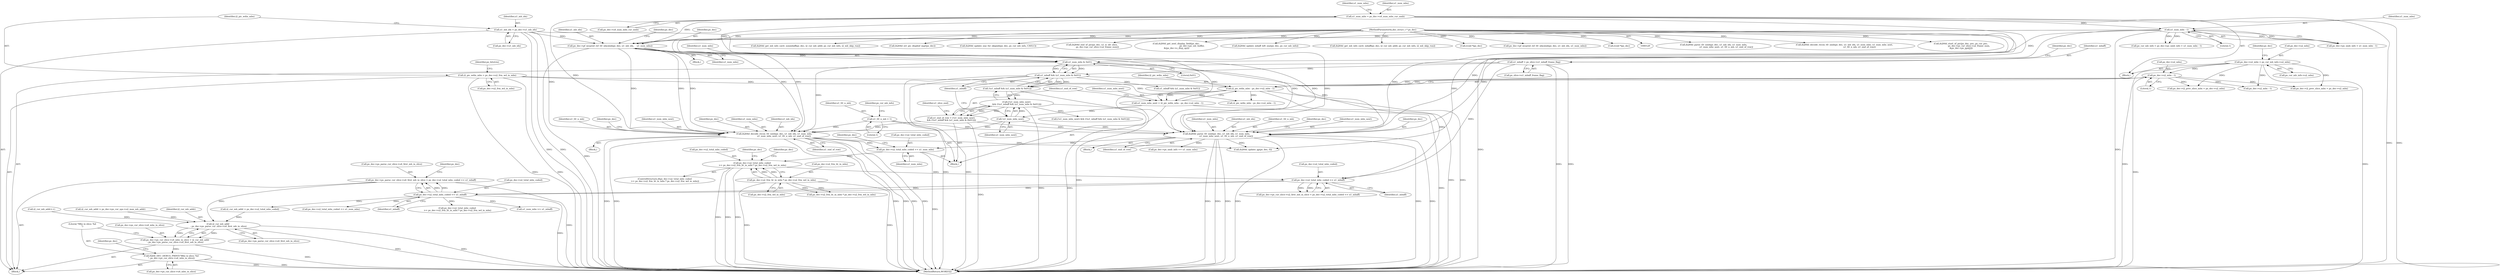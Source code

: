 digraph "0_Android_a78887bcffbc2995cf9ed72e0697acf560875e9e_1@pointer" {
"1000874" [label="(Call,ps_dec->ps_parse_cur_slice->u4_first_mb_in_slice = ps_dec->u2_total_mbs_coded << u1_mbaff)"];
"1000880" [label="(Call,ps_dec->u2_total_mbs_coded << u1_mbaff)"];
"1000840" [label="(Call,ps_dec->u2_total_mbs_coded << u1_mbaff)"];
"1000701" [label="(Call,ps_dec->u2_total_mbs_coded\n >= ps_dec->u2_frm_ht_in_mbs * ps_dec->u2_frm_wd_in_mbs)"];
"1000685" [label="(Call,ps_dec->u2_total_mbs_coded += u1_num_mbs)"];
"1000678" [label="(Call,ih264d_decode_recon_tfr_nmb(ps_dec, u1_mb_idx, u1_num_mbs,\n                            u1_num_mbs_next, u1_tfr_n_mb, u1_end_of_row))"];
"1000617" [label="(Call,ps_dec->pf_mvpred_ref_tfr_nby2mb(ps_dec, u1_mb_idx,    u1_num_mbs))"];
"1000130" [label="(MethodParameterIn,dec_struct_t * ps_dec)"];
"1000141" [label="(Call,u1_mb_idx = ps_dec->u1_mb_idx)"];
"1000520" [label="(Call,u1_num_mbs = ps_dec->u4_num_mbs_cur_nmb)"];
"1000534" [label="(Call,u1_num_mbs - 1)"];
"1000645" [label="(Call,u1_num_mbs & 0x01)"];
"1000640" [label="(Call,!u1_num_mbs_next)"];
"1000628" [label="(Call,u1_num_mbs_next = i2_pic_wdin_mbs - ps_dec->u2_mbx - 1)"];
"1000630" [label="(Call,i2_pic_wdin_mbs - ps_dec->u2_mbx - 1)"];
"1000150" [label="(Call,i2_pic_wdin_mbs = ps_dec->u2_frm_wd_in_mbs)"];
"1000632" [label="(Call,ps_dec->u2_mbx - 1)"];
"1000571" [label="(Call,ps_dec->u2_mbx = ps_cur_mb_info->u2_mbx)"];
"1000651" [label="(Call,u1_tfr_n_mb = 1)"];
"1000637" [label="(Call,u1_end_of_row = (!u1_num_mbs_next)\n && (!(u1_mbaff && (u1_num_mbs & 0x01))))"];
"1000639" [label="(Call,(!u1_num_mbs_next)\n && (!(u1_mbaff && (u1_num_mbs & 0x01))))"];
"1000642" [label="(Call,!(u1_mbaff && (u1_num_mbs & 0x01)))"];
"1000643" [label="(Call,u1_mbaff && (u1_num_mbs & 0x01))"];
"1000189" [label="(Call,u1_mbaff = ps_slice->u1_mbaff_frame_flag)"];
"1000664" [label="(Call,ih264d_parse_tfr_nmb(ps_dec, u1_mb_idx, u1_num_mbs,\n                            u1_num_mbs_next, u1_tfr_n_mb, u1_end_of_row))"];
"1000705" [label="(Call,ps_dec->u2_frm_ht_in_mbs * ps_dec->u2_frm_wd_in_mbs)"];
"1001293" [label="(Call,i2_cur_mb_addr\n - ps_dec->ps_parse_cur_slice->u4_first_mb_in_slice)"];
"1001287" [label="(Call,ps_dec->ps_cur_slice->u4_mbs_in_slice = i2_cur_mb_addr\n - ps_dec->ps_parse_cur_slice->u4_first_mb_in_slice)"];
"1001300" [label="(Call,H264_DEC_DEBUG_PRINT(\"Mbs in slice: %d\n\", ps_dec->ps_cur_slice->u4_mbs_in_slice))"];
"1000189" [label="(Call,u1_mbaff = ps_slice->u1_mbaff_frame_flag)"];
"1000519" [label="(Block,)"];
"1000667" [label="(Identifier,u1_num_mbs)"];
"1001341" [label="(Call,ps_dec->u2_frm_ht_in_mbs * ps_dec->u2_frm_wd_in_mbs)"];
"1000715" [label="(Identifier,ps_dec)"];
"1000681" [label="(Identifier,u1_num_mbs)"];
"1000834" [label="(Call,ps_dec->ps_cur_slice->u2_first_mb_in_slice = ps_dec->u2_total_mbs_coded << u1_mbaff)"];
"1000526" [label="(Identifier,u1_num_mbs)"];
"1000884" [label="(Identifier,u1_mbaff)"];
"1000680" [label="(Identifier,u1_mb_idx)"];
"1000686" [label="(Call,ps_dec->u2_total_mbs_coded)"];
"1000628" [label="(Call,u1_num_mbs_next = i2_pic_wdin_mbs - ps_dec->u2_mbx - 1)"];
"1000528" [label="(Call,ps_cur_mb_info = ps_dec->ps_nmb_info + u1_num_mbs - 1)"];
"1000191" [label="(Call,ps_slice->u1_mbaff_frame_flag)"];
"1000684" [label="(Identifier,u1_end_of_row)"];
"1001034" [label="(Call,u1_num_mbs >> u1_mbaff)"];
"1001293" [label="(Call,i2_cur_mb_addr\n - ps_dec->ps_parse_cur_slice->u4_first_mb_in_slice)"];
"1000702" [label="(Call,ps_dec->u2_total_mbs_coded)"];
"1000632" [label="(Call,ps_dec->u2_mbx - 1)"];
"1001243" [label="(Call,ih264d_parse_tfr_nmb(ps_dec, u1_mb_idx, u1_num_mbs,\n                                     u1_num_mbs_next, u1_tfr_n_mb, u1_end_of_row))"];
"1000683" [label="(Identifier,u1_tfr_n_mb)"];
"1000705" [label="(Call,ps_dec->u2_frm_ht_in_mbs * ps_dec->u2_frm_wd_in_mbs)"];
"1000530" [label="(Call,ps_dec->ps_nmb_info + u1_num_mbs - 1)"];
"1000666" [label="(Identifier,u1_mb_idx)"];
"1000645" [label="(Call,u1_num_mbs & 0x01)"];
"1000620" [label="(Identifier,u1_num_mbs)"];
"1001257" [label="(Call,ih264d_decode_recon_tfr_nmb(ps_dec, u1_mb_idx, u1_num_mbs, u1_num_mbs_next,\n                                            u1_tfr_n_mb, u1_end_of_row))"];
"1001175" [label="(Call,ps_dec->u2_mbx - 1)"];
"1001302" [label="(Call,ps_dec->ps_cur_slice->u4_mbs_in_slice)"];
"1000136" [label="(Block,)"];
"1000630" [label="(Call,i2_pic_wdin_mbs - ps_dec->u2_mbx - 1)"];
"1001067" [label="(Call,ih264d_get_mb_info_cavlc_nonmbaff(ps_dec, i2_cur_mb_addr, ps_cur_mb_info, i2_mb_skip_run))"];
"1000205" [label="(Call,ih264d_err_pic_dispbuf_mgr(ps_dec))"];
"1001163" [label="(Call,i2_cur_mb_addr++)"];
"1000640" [label="(Call,!u1_num_mbs_next)"];
"1000603" [label="(Block,)"];
"1001264" [label="(Call,ps_dec->u2_total_mbs_coded += u1_num_mbs)"];
"1000874" [label="(Call,ps_dec->ps_parse_cur_slice->u4_first_mb_in_slice = ps_dec->u2_total_mbs_coded << u1_mbaff)"];
"1001173" [label="(Call,i2_pic_wdin_mbs - ps_dec->u2_mbx - 1)"];
"1000677" [label="(Block,)"];
"1000639" [label="(Call,(!u1_num_mbs_next)\n && (!(u1_mbaff && (u1_num_mbs & 0x01))))"];
"1000346" [label="(Call,ih264d_start_of_pic(ps_dec, poc, ps_cur_poc,\n                        ps_dec->ps_cur_slice->u2_frame_num,\n &ps_dec->ps_pps[j]))"];
"1000637" [label="(Call,u1_end_of_row = (!u1_num_mbs_next)\n && (!(u1_mbaff && (u1_num_mbs & 0x01))))"];
"1000623" [label="(Identifier,ps_dec)"];
"1000536" [label="(Literal,1)"];
"1000150" [label="(Call,i2_pic_wdin_mbs = ps_dec->u2_frm_wd_in_mbs)"];
"1000575" [label="(Call,ps_cur_mb_info->u2_mbx)"];
"1000687" [label="(Identifier,ps_dec)"];
"1000200" [label="(Identifier,ps_dec)"];
"1000159" [label="(Identifier,ps_bitstrm)"];
"1000636" [label="(Literal,1)"];
"1001294" [label="(Identifier,i2_cur_mb_addr)"];
"1000618" [label="(Identifier,ps_dec)"];
"1000633" [label="(Call,ps_dec->u2_mbx)"];
"1000617" [label="(Call,ps_dec->pf_mvpred_ref_tfr_nby2mb(ps_dec, u1_mb_idx,    u1_num_mbs))"];
"1001132" [label="(Call,ih264d_update_nnz_for_skipmb(ps_dec, ps_cur_mb_info, CAVLC))"];
"1000535" [label="(Identifier,u1_num_mbs)"];
"1000642" [label="(Call,!(u1_mbaff && (u1_num_mbs & 0x01)))"];
"1000671" [label="(Call,ps_dec->ps_nmb_info += u1_num_mbs)"];
"1000682" [label="(Identifier,u1_num_mbs_next)"];
"1000669" [label="(Identifier,u1_tfr_n_mb)"];
"1000234" [label="(Call,ih264d_end_of_pic(ps_dec, u1_is_idr_slice,\n                ps_dec->ps_cur_slice->u2_frame_num))"];
"1000881" [label="(Call,ps_dec->u2_total_mbs_coded)"];
"1000143" [label="(Call,ps_dec->u1_mb_idx)"];
"1000521" [label="(Identifier,u1_num_mbs)"];
"1000664" [label="(Call,ih264d_parse_tfr_nmb(ps_dec, u1_mb_idx, u1_num_mbs,\n                            u1_num_mbs_next, u1_tfr_n_mb, u1_end_of_row))"];
"1001005" [label="(Call,i2_cur_mb_addr > ps_dec->ps_cur_sps->u2_max_mb_addr)"];
"1000130" [label="(MethodParameterIn,dec_struct_t * ps_dec)"];
"1000571" [label="(Call,ps_dec->u2_mbx = ps_cur_mb_info->u2_mbx)"];
"1000385" [label="(Call,ih264d_get_next_display_field(ps_dec,\n                                              ps_dec->ps_out_buffer,\n &(ps_dec->s_disp_op)))"];
"1000644" [label="(Identifier,u1_mbaff)"];
"1000142" [label="(Identifier,u1_mb_idx)"];
"1000580" [label="(Identifier,ps_dec)"];
"1000888" [label="(Identifier,ps_dec)"];
"1000685" [label="(Call,ps_dec->u2_total_mbs_coded += u1_num_mbs)"];
"1000663" [label="(Block,)"];
"1001301" [label="(Literal,\"Mbs in slice: %d\n\")"];
"1001322" [label="(Call,ps_dec->i2_prev_slice_mbx = ps_dec->u2_mbx)"];
"1000151" [label="(Identifier,i2_pic_wdin_mbs)"];
"1000722" [label="(Identifier,ps_dec)"];
"1000616" [label="(Block,)"];
"1000692" [label="(Identifier,ps_dec)"];
"1000631" [label="(Identifier,i2_pic_wdin_mbs)"];
"1000141" [label="(Call,u1_mb_idx = ps_dec->u1_mb_idx)"];
"1000840" [label="(Call,ps_dec->u2_total_mbs_coded << u1_mbaff)"];
"1000520" [label="(Call,u1_num_mbs = ps_dec->u4_num_mbs_cur_nmb)"];
"1000629" [label="(Identifier,u1_num_mbs_next)"];
"1001300" [label="(Call,H264_DEC_DEBUG_PRINT(\"Mbs in slice: %d\n\", ps_dec->ps_cur_slice->u4_mbs_in_slice))"];
"1000190" [label="(Identifier,u1_mbaff)"];
"1000701" [label="(Call,ps_dec->u2_total_mbs_coded\n >= ps_dec->u2_frm_ht_in_mbs * ps_dec->u2_frm_wd_in_mbs)"];
"1000724" [label="(Call,ps_dec->i2_prev_slice_mbx = ps_dec->u2_mbx)"];
"1000991" [label="(Call,i2_cur_mb_addr = ps_dec->u2_total_mbs_coded)"];
"1000656" [label="(Identifier,ps_cur_mb_info)"];
"1001186" [label="(Call,u1_mbaff && (u1_num_mbs & 0x01))"];
"1000670" [label="(Identifier,u1_end_of_row)"];
"1001160" [label="(Call,ih264d_update_mbaff_left_nnz(ps_dec, ps_cur_mb_info))"];
"1001061" [label="(Call,ih264d_get_mb_info_cavlc_mbaff(ps_dec, i2_cur_mb_addr, ps_cur_mb_info, i2_mb_skip_run))"];
"1000673" [label="(Identifier,ps_dec)"];
"1000689" [label="(Identifier,u1_num_mbs)"];
"1000646" [label="(Identifier,u1_num_mbs)"];
"1000706" [label="(Call,ps_dec->u2_frm_ht_in_mbs)"];
"1000709" [label="(Call,ps_dec->u2_frm_wd_in_mbs)"];
"1001310" [label="(Identifier,ps_dec)"];
"1000643" [label="(Call,u1_mbaff && (u1_num_mbs & 0x01))"];
"1000700" [label="(ControlStructure,if(ps_dec->u2_total_mbs_coded\n >= ps_dec->u2_frm_ht_in_mbs * ps_dec->u2_frm_wd_in_mbs))"];
"1000963" [label="(Call,ih264d_update_qp(ps_dec, 0))"];
"1000619" [label="(Identifier,u1_mb_idx)"];
"1000844" [label="(Identifier,u1_mbaff)"];
"1001356" [label="(MethodReturn,WORD32)"];
"1000641" [label="(Identifier,u1_num_mbs_next)"];
"1000638" [label="(Identifier,u1_end_of_row)"];
"1001288" [label="(Call,ps_dec->ps_cur_slice->u4_mbs_in_slice)"];
"1000652" [label="(Identifier,u1_tfr_n_mb)"];
"1000649" [label="(Identifier,u1_slice_end)"];
"1000647" [label="(Literal,0x01)"];
"1000440" [label="(Call,(void *)ps_dec)"];
"1000534" [label="(Call,u1_num_mbs - 1)"];
"1000651" [label="(Call,u1_tfr_n_mb = 1)"];
"1000668" [label="(Identifier,u1_num_mbs_next)"];
"1000880" [label="(Call,ps_dec->u2_total_mbs_coded << u1_mbaff)"];
"1000522" [label="(Call,ps_dec->u4_num_mbs_cur_nmb)"];
"1000152" [label="(Call,ps_dec->u2_frm_wd_in_mbs)"];
"1000679" [label="(Identifier,ps_dec)"];
"1001219" [label="(Call,ps_dec->pf_mvpred_ref_tfr_nby2mb(ps_dec, u1_mb_idx, u1_num_mbs))"];
"1000665" [label="(Identifier,ps_dec)"];
"1001337" [label="(Call,ps_dec->u2_total_mbs_coded\n >= ps_dec->u2_frm_ht_in_mbs * ps_dec->u2_frm_wd_in_mbs)"];
"1000875" [label="(Call,ps_dec->ps_parse_cur_slice->u4_first_mb_in_slice)"];
"1000678" [label="(Call,ih264d_decode_recon_tfr_nmb(ps_dec, u1_mb_idx, u1_num_mbs,\n                            u1_num_mbs_next, u1_tfr_n_mb, u1_end_of_row))"];
"1001295" [label="(Call,ps_dec->ps_parse_cur_slice->u4_first_mb_in_slice)"];
"1000841" [label="(Call,ps_dec->u2_total_mbs_coded)"];
"1000484" [label="(Call,(void *)ps_dec)"];
"1000572" [label="(Call,ps_dec->u2_mbx)"];
"1000653" [label="(Literal,1)"];
"1001182" [label="(Call,(!u1_num_mbs_next) && (!(u1_mbaff && (u1_num_mbs & 0x01))))"];
"1001287" [label="(Call,ps_dec->ps_cur_slice->u4_mbs_in_slice = i2_cur_mb_addr\n - ps_dec->ps_parse_cur_slice->u4_first_mb_in_slice)"];
"1000874" -> "1000136"  [label="AST: "];
"1000874" -> "1000880"  [label="CFG: "];
"1000875" -> "1000874"  [label="AST: "];
"1000880" -> "1000874"  [label="AST: "];
"1000888" -> "1000874"  [label="CFG: "];
"1000874" -> "1001356"  [label="DDG: "];
"1000880" -> "1000874"  [label="DDG: "];
"1000880" -> "1000874"  [label="DDG: "];
"1000874" -> "1001293"  [label="DDG: "];
"1000880" -> "1000884"  [label="CFG: "];
"1000881" -> "1000880"  [label="AST: "];
"1000884" -> "1000880"  [label="AST: "];
"1000880" -> "1001356"  [label="DDG: "];
"1000840" -> "1000880"  [label="DDG: "];
"1000840" -> "1000880"  [label="DDG: "];
"1000880" -> "1000991"  [label="DDG: "];
"1000880" -> "1001034"  [label="DDG: "];
"1000880" -> "1001264"  [label="DDG: "];
"1000880" -> "1001337"  [label="DDG: "];
"1000840" -> "1000834"  [label="AST: "];
"1000840" -> "1000844"  [label="CFG: "];
"1000841" -> "1000840"  [label="AST: "];
"1000844" -> "1000840"  [label="AST: "];
"1000834" -> "1000840"  [label="CFG: "];
"1000840" -> "1000834"  [label="DDG: "];
"1000840" -> "1000834"  [label="DDG: "];
"1000701" -> "1000840"  [label="DDG: "];
"1000189" -> "1000840"  [label="DDG: "];
"1000643" -> "1000840"  [label="DDG: "];
"1000701" -> "1000700"  [label="AST: "];
"1000701" -> "1000705"  [label="CFG: "];
"1000702" -> "1000701"  [label="AST: "];
"1000705" -> "1000701"  [label="AST: "];
"1000715" -> "1000701"  [label="CFG: "];
"1000722" -> "1000701"  [label="CFG: "];
"1000701" -> "1001356"  [label="DDG: "];
"1000701" -> "1001356"  [label="DDG: "];
"1000701" -> "1001356"  [label="DDG: "];
"1000685" -> "1000701"  [label="DDG: "];
"1000705" -> "1000701"  [label="DDG: "];
"1000705" -> "1000701"  [label="DDG: "];
"1000685" -> "1000603"  [label="AST: "];
"1000685" -> "1000689"  [label="CFG: "];
"1000686" -> "1000685"  [label="AST: "];
"1000689" -> "1000685"  [label="AST: "];
"1000692" -> "1000685"  [label="CFG: "];
"1000685" -> "1001356"  [label="DDG: "];
"1000678" -> "1000685"  [label="DDG: "];
"1000664" -> "1000685"  [label="DDG: "];
"1000678" -> "1000677"  [label="AST: "];
"1000678" -> "1000684"  [label="CFG: "];
"1000679" -> "1000678"  [label="AST: "];
"1000680" -> "1000678"  [label="AST: "];
"1000681" -> "1000678"  [label="AST: "];
"1000682" -> "1000678"  [label="AST: "];
"1000683" -> "1000678"  [label="AST: "];
"1000684" -> "1000678"  [label="AST: "];
"1000687" -> "1000678"  [label="CFG: "];
"1000678" -> "1001356"  [label="DDG: "];
"1000678" -> "1001356"  [label="DDG: "];
"1000678" -> "1001356"  [label="DDG: "];
"1000678" -> "1001356"  [label="DDG: "];
"1000678" -> "1001356"  [label="DDG: "];
"1000678" -> "1001356"  [label="DDG: "];
"1000617" -> "1000678"  [label="DDG: "];
"1000617" -> "1000678"  [label="DDG: "];
"1000617" -> "1000678"  [label="DDG: "];
"1000130" -> "1000678"  [label="DDG: "];
"1000141" -> "1000678"  [label="DDG: "];
"1000645" -> "1000678"  [label="DDG: "];
"1000520" -> "1000678"  [label="DDG: "];
"1000534" -> "1000678"  [label="DDG: "];
"1000640" -> "1000678"  [label="DDG: "];
"1000651" -> "1000678"  [label="DDG: "];
"1000637" -> "1000678"  [label="DDG: "];
"1000678" -> "1000963"  [label="DDG: "];
"1000617" -> "1000616"  [label="AST: "];
"1000617" -> "1000620"  [label="CFG: "];
"1000618" -> "1000617"  [label="AST: "];
"1000619" -> "1000617"  [label="AST: "];
"1000620" -> "1000617"  [label="AST: "];
"1000623" -> "1000617"  [label="CFG: "];
"1000617" -> "1001356"  [label="DDG: "];
"1000130" -> "1000617"  [label="DDG: "];
"1000141" -> "1000617"  [label="DDG: "];
"1000520" -> "1000617"  [label="DDG: "];
"1000534" -> "1000617"  [label="DDG: "];
"1000617" -> "1000645"  [label="DDG: "];
"1000617" -> "1000664"  [label="DDG: "];
"1000617" -> "1000664"  [label="DDG: "];
"1000617" -> "1000664"  [label="DDG: "];
"1000130" -> "1000129"  [label="AST: "];
"1000130" -> "1001356"  [label="DDG: "];
"1000130" -> "1000205"  [label="DDG: "];
"1000130" -> "1000234"  [label="DDG: "];
"1000130" -> "1000346"  [label="DDG: "];
"1000130" -> "1000385"  [label="DDG: "];
"1000130" -> "1000440"  [label="DDG: "];
"1000130" -> "1000484"  [label="DDG: "];
"1000130" -> "1000664"  [label="DDG: "];
"1000130" -> "1000963"  [label="DDG: "];
"1000130" -> "1001061"  [label="DDG: "];
"1000130" -> "1001067"  [label="DDG: "];
"1000130" -> "1001132"  [label="DDG: "];
"1000130" -> "1001160"  [label="DDG: "];
"1000130" -> "1001219"  [label="DDG: "];
"1000130" -> "1001243"  [label="DDG: "];
"1000130" -> "1001257"  [label="DDG: "];
"1000141" -> "1000136"  [label="AST: "];
"1000141" -> "1000143"  [label="CFG: "];
"1000142" -> "1000141"  [label="AST: "];
"1000143" -> "1000141"  [label="AST: "];
"1000151" -> "1000141"  [label="CFG: "];
"1000141" -> "1001356"  [label="DDG: "];
"1000141" -> "1001356"  [label="DDG: "];
"1000141" -> "1000664"  [label="DDG: "];
"1000520" -> "1000519"  [label="AST: "];
"1000520" -> "1000522"  [label="CFG: "];
"1000521" -> "1000520"  [label="AST: "];
"1000522" -> "1000520"  [label="AST: "];
"1000526" -> "1000520"  [label="CFG: "];
"1000520" -> "1001356"  [label="DDG: "];
"1000520" -> "1001356"  [label="DDG: "];
"1000520" -> "1000534"  [label="DDG: "];
"1000520" -> "1000645"  [label="DDG: "];
"1000520" -> "1000664"  [label="DDG: "];
"1000534" -> "1000530"  [label="AST: "];
"1000534" -> "1000536"  [label="CFG: "];
"1000535" -> "1000534"  [label="AST: "];
"1000536" -> "1000534"  [label="AST: "];
"1000530" -> "1000534"  [label="CFG: "];
"1000534" -> "1001356"  [label="DDG: "];
"1000534" -> "1000528"  [label="DDG: "];
"1000534" -> "1000528"  [label="DDG: "];
"1000534" -> "1000530"  [label="DDG: "];
"1000534" -> "1000530"  [label="DDG: "];
"1000534" -> "1000645"  [label="DDG: "];
"1000534" -> "1000664"  [label="DDG: "];
"1000645" -> "1000643"  [label="AST: "];
"1000645" -> "1000647"  [label="CFG: "];
"1000646" -> "1000645"  [label="AST: "];
"1000647" -> "1000645"  [label="AST: "];
"1000643" -> "1000645"  [label="CFG: "];
"1000645" -> "1000643"  [label="DDG: "];
"1000645" -> "1000643"  [label="DDG: "];
"1000645" -> "1000664"  [label="DDG: "];
"1000640" -> "1000639"  [label="AST: "];
"1000640" -> "1000641"  [label="CFG: "];
"1000641" -> "1000640"  [label="AST: "];
"1000644" -> "1000640"  [label="CFG: "];
"1000639" -> "1000640"  [label="CFG: "];
"1000640" -> "1000639"  [label="DDG: "];
"1000628" -> "1000640"  [label="DDG: "];
"1000640" -> "1000664"  [label="DDG: "];
"1000628" -> "1000603"  [label="AST: "];
"1000628" -> "1000630"  [label="CFG: "];
"1000629" -> "1000628"  [label="AST: "];
"1000630" -> "1000628"  [label="AST: "];
"1000638" -> "1000628"  [label="CFG: "];
"1000628" -> "1001356"  [label="DDG: "];
"1000630" -> "1000628"  [label="DDG: "];
"1000630" -> "1000628"  [label="DDG: "];
"1000630" -> "1000632"  [label="CFG: "];
"1000631" -> "1000630"  [label="AST: "];
"1000632" -> "1000630"  [label="AST: "];
"1000630" -> "1001356"  [label="DDG: "];
"1000630" -> "1001356"  [label="DDG: "];
"1000150" -> "1000630"  [label="DDG: "];
"1000632" -> "1000630"  [label="DDG: "];
"1000632" -> "1000630"  [label="DDG: "];
"1000630" -> "1001173"  [label="DDG: "];
"1000150" -> "1000136"  [label="AST: "];
"1000150" -> "1000152"  [label="CFG: "];
"1000151" -> "1000150"  [label="AST: "];
"1000152" -> "1000150"  [label="AST: "];
"1000159" -> "1000150"  [label="CFG: "];
"1000150" -> "1001356"  [label="DDG: "];
"1000150" -> "1001356"  [label="DDG: "];
"1000150" -> "1001173"  [label="DDG: "];
"1000632" -> "1000636"  [label="CFG: "];
"1000633" -> "1000632"  [label="AST: "];
"1000636" -> "1000632"  [label="AST: "];
"1000632" -> "1001356"  [label="DDG: "];
"1000571" -> "1000632"  [label="DDG: "];
"1000632" -> "1000724"  [label="DDG: "];
"1000632" -> "1001175"  [label="DDG: "];
"1000632" -> "1001322"  [label="DDG: "];
"1000571" -> "1000519"  [label="AST: "];
"1000571" -> "1000575"  [label="CFG: "];
"1000572" -> "1000571"  [label="AST: "];
"1000575" -> "1000571"  [label="AST: "];
"1000580" -> "1000571"  [label="CFG: "];
"1000571" -> "1001356"  [label="DDG: "];
"1000571" -> "1001356"  [label="DDG: "];
"1000571" -> "1000724"  [label="DDG: "];
"1000571" -> "1001175"  [label="DDG: "];
"1000571" -> "1001322"  [label="DDG: "];
"1000651" -> "1000603"  [label="AST: "];
"1000651" -> "1000653"  [label="CFG: "];
"1000652" -> "1000651"  [label="AST: "];
"1000653" -> "1000651"  [label="AST: "];
"1000656" -> "1000651"  [label="CFG: "];
"1000651" -> "1000664"  [label="DDG: "];
"1000637" -> "1000603"  [label="AST: "];
"1000637" -> "1000639"  [label="CFG: "];
"1000638" -> "1000637"  [label="AST: "];
"1000639" -> "1000637"  [label="AST: "];
"1000649" -> "1000637"  [label="CFG: "];
"1000637" -> "1001356"  [label="DDG: "];
"1000639" -> "1000637"  [label="DDG: "];
"1000639" -> "1000637"  [label="DDG: "];
"1000637" -> "1000664"  [label="DDG: "];
"1000639" -> "1000642"  [label="CFG: "];
"1000642" -> "1000639"  [label="AST: "];
"1000639" -> "1001356"  [label="DDG: "];
"1000639" -> "1001356"  [label="DDG: "];
"1000642" -> "1000639"  [label="DDG: "];
"1000639" -> "1001182"  [label="DDG: "];
"1000642" -> "1000643"  [label="CFG: "];
"1000643" -> "1000642"  [label="AST: "];
"1000642" -> "1001356"  [label="DDG: "];
"1000643" -> "1000642"  [label="DDG: "];
"1000643" -> "1000642"  [label="DDG: "];
"1000643" -> "1000644"  [label="CFG: "];
"1000644" -> "1000643"  [label="AST: "];
"1000643" -> "1001356"  [label="DDG: "];
"1000643" -> "1001356"  [label="DDG: "];
"1000189" -> "1000643"  [label="DDG: "];
"1000643" -> "1001186"  [label="DDG: "];
"1000189" -> "1000136"  [label="AST: "];
"1000189" -> "1000191"  [label="CFG: "];
"1000190" -> "1000189"  [label="AST: "];
"1000191" -> "1000189"  [label="AST: "];
"1000200" -> "1000189"  [label="CFG: "];
"1000189" -> "1001356"  [label="DDG: "];
"1000189" -> "1001356"  [label="DDG: "];
"1000664" -> "1000663"  [label="AST: "];
"1000664" -> "1000670"  [label="CFG: "];
"1000665" -> "1000664"  [label="AST: "];
"1000666" -> "1000664"  [label="AST: "];
"1000667" -> "1000664"  [label="AST: "];
"1000668" -> "1000664"  [label="AST: "];
"1000669" -> "1000664"  [label="AST: "];
"1000670" -> "1000664"  [label="AST: "];
"1000673" -> "1000664"  [label="CFG: "];
"1000664" -> "1001356"  [label="DDG: "];
"1000664" -> "1001356"  [label="DDG: "];
"1000664" -> "1001356"  [label="DDG: "];
"1000664" -> "1001356"  [label="DDG: "];
"1000664" -> "1001356"  [label="DDG: "];
"1000664" -> "1001356"  [label="DDG: "];
"1000664" -> "1000671"  [label="DDG: "];
"1000664" -> "1000963"  [label="DDG: "];
"1000705" -> "1000709"  [label="CFG: "];
"1000706" -> "1000705"  [label="AST: "];
"1000709" -> "1000705"  [label="AST: "];
"1000705" -> "1001356"  [label="DDG: "];
"1000705" -> "1001356"  [label="DDG: "];
"1000705" -> "1001341"  [label="DDG: "];
"1000705" -> "1001341"  [label="DDG: "];
"1001293" -> "1001287"  [label="AST: "];
"1001293" -> "1001295"  [label="CFG: "];
"1001294" -> "1001293"  [label="AST: "];
"1001295" -> "1001293"  [label="AST: "];
"1001287" -> "1001293"  [label="CFG: "];
"1001293" -> "1001356"  [label="DDG: "];
"1001293" -> "1001356"  [label="DDG: "];
"1001293" -> "1001287"  [label="DDG: "];
"1001293" -> "1001287"  [label="DDG: "];
"1001163" -> "1001293"  [label="DDG: "];
"1000991" -> "1001293"  [label="DDG: "];
"1001005" -> "1001293"  [label="DDG: "];
"1001287" -> "1000136"  [label="AST: "];
"1001288" -> "1001287"  [label="AST: "];
"1001301" -> "1001287"  [label="CFG: "];
"1001287" -> "1001356"  [label="DDG: "];
"1001287" -> "1001300"  [label="DDG: "];
"1001300" -> "1000136"  [label="AST: "];
"1001300" -> "1001302"  [label="CFG: "];
"1001301" -> "1001300"  [label="AST: "];
"1001302" -> "1001300"  [label="AST: "];
"1001310" -> "1001300"  [label="CFG: "];
"1001300" -> "1001356"  [label="DDG: "];
"1001300" -> "1001356"  [label="DDG: "];
}
